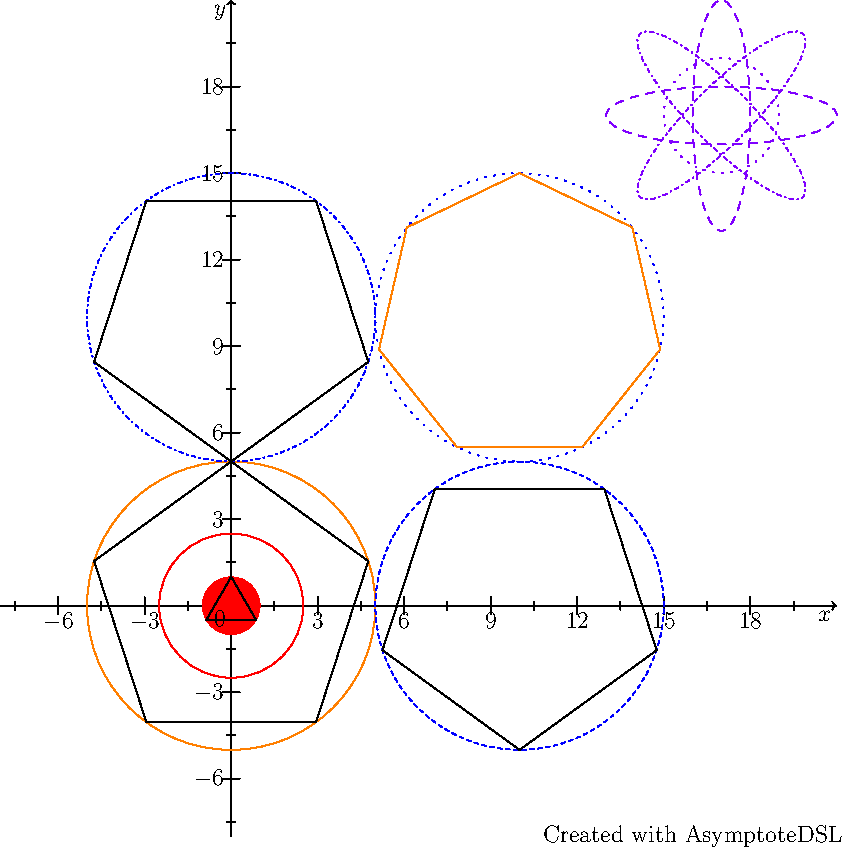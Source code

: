 size(15cm, 15cm);
draw((0.0,-8.0) -- (0.0,21.0), arrow = Arrow(TeXHead), black);
draw((-8.0,0.0) -- (21.0,0.0), arrow = Arrow(TeXHead), black);
label("$x$", (21.0,0.0), align = SW, black);
label("$y$", (0.0,21.0), align = SW, black);
draw((0.29,3.0) -- (-0.29,3.0), black);
draw((3.0,0.29) -- (3.0,-0.29), black);
label("$3$", (0.0,3.0), align = W, black);
label("$3$", (3.0,0.0), align = S, black);
draw((0.29,6.0) -- (-0.29,6.0), black);
draw((6.0,0.29) -- (6.0,-0.29), black);
label("$6$", (0.0,6.0), align = W, black);
label("$6$", (6.0,0.0), align = S, black);
draw((0.29,9.0) -- (-0.29,9.0), black);
draw((9.0,0.29) -- (9.0,-0.29), black);
label("$9$", (0.0,9.0), align = W, black);
label("$9$", (9.0,0.0), align = S, black);
draw((0.29,12.0) -- (-0.29,12.0), black);
draw((12.0,0.29) -- (12.0,-0.29), black);
label("$12$", (0.0,12.0), align = W, black);
label("$12$", (12.0,0.0), align = S, black);
draw((0.29,15.0) -- (-0.29,15.0), black);
draw((15.0,0.29) -- (15.0,-0.29), black);
label("$15$", (0.0,15.0), align = W, black);
label("$15$", (15.0,0.0), align = S, black);
draw((0.29,18.0) -- (-0.29,18.0), black);
draw((18.0,0.29) -- (18.0,-0.29), black);
label("$18$", (0.0,18.0), align = W, black);
label("$18$", (18.0,0.0), align = S, black);
draw((0.29,-3.0) -- (-0.29,-3.0), black);
draw((-3.0,0.29) -- (-3.0,-0.29), black);
label("$-3$", (0.0,-3.0), align = W, black);
label("$-3$", (-3.0,0.0), align = S, black);
draw((0.29,-6.0) -- (-0.29,-6.0), black);
draw((-6.0,0.29) -- (-6.0,-0.29), black);
label("$-6$", (0.0,-6.0), align = W, black);
label("$-6$", (-6.0,0.0), align = S, black);
label("$0$", (0.0,0.0), align = SW, black);
draw((0.145,1.5) -- (-0.145,1.5), black);
draw((1.5,0.145) -- (1.5,-0.145), black);
draw((0.145,3.0) -- (-0.145,3.0), black);
draw((3.0,0.145) -- (3.0,-0.145), black);
draw((0.145,4.5) -- (-0.145,4.5), black);
draw((4.5,0.145) -- (4.5,-0.145), black);
draw((0.145,6.0) -- (-0.145,6.0), black);
draw((6.0,0.145) -- (6.0,-0.145), black);
draw((0.145,7.5) -- (-0.145,7.5), black);
draw((7.5,0.145) -- (7.5,-0.145), black);
draw((0.145,9.0) -- (-0.145,9.0), black);
draw((9.0,0.145) -- (9.0,-0.145), black);
draw((0.145,10.5) -- (-0.145,10.5), black);
draw((10.5,0.145) -- (10.5,-0.145), black);
draw((0.145,12.0) -- (-0.145,12.0), black);
draw((12.0,0.145) -- (12.0,-0.145), black);
draw((0.145,13.5) -- (-0.145,13.5), black);
draw((13.5,0.145) -- (13.5,-0.145), black);
draw((0.145,15.0) -- (-0.145,15.0), black);
draw((15.0,0.145) -- (15.0,-0.145), black);
draw((0.145,16.5) -- (-0.145,16.5), black);
draw((16.5,0.145) -- (16.5,-0.145), black);
draw((0.145,18.0) -- (-0.145,18.0), black);
draw((18.0,0.145) -- (18.0,-0.145), black);
draw((0.145,19.5) -- (-0.145,19.5), black);
draw((19.5,0.145) -- (19.5,-0.145), black);
draw((0.145,-1.5) -- (-0.145,-1.5), black);
draw((-1.5,0.145) -- (-1.5,-0.145), black);
draw((0.145,-3.0) -- (-0.145,-3.0), black);
draw((-3.0,0.145) -- (-3.0,-0.145), black);
draw((0.145,-4.5) -- (-0.145,-4.5), black);
draw((-4.5,0.145) -- (-4.5,-0.145), black);
draw((0.145,-6.0) -- (-0.145,-6.0), black);
draw((-6.0,0.145) -- (-6.0,-0.145), black);
draw((0.145,-7.5) -- (-0.145,-7.5), black);
draw((-7.5,0.145) -- (-7.5,-0.145), black);
fill(unitcircle, red);
draw(scale(5.0) * unitcircle, orange);
draw(scale(2.5) * unitcircle, red);
draw(shift(0.0, 10.0) * scale(5.0) * unitcircle, blue+linetype("1 4 4 4"));
draw(shift(10.0, 10.0) * scale(5.0) * unitcircle, blue+linetype("1 8"));
draw(shift(10.0, 0.0) * scale(5.0) * unitcircle, blue+linetype("4 4"));
draw(polygon(3), black);
draw(scale(5.0) * polygon(5), black);
draw(shift(10.0, 10.0) * scale(5.0) * polygon(7), orange);
draw(shift(10.0, 0.0) * scale(5.0) * rotate(36.0) * polygon(5), black);
draw(shift(0.0, 10.0) * scale(5.0) * rotate(-36.0) * polygon(5), black);
draw(circle((17.0,17.0), 2.0), purple+linetype("1 8"));
draw(shift(17.0, 17.0) * yscale(0.5) * xscale(2.0) * circle((0.0,0.0), 2.0), purple+linetype("8 8"));
draw(shift(17.0, 17.0) * yscale(4.0) * circle((0.0,0.0), 1.0), purple+linetype("8 8"));
draw(shift(17.0, 17.0) * rotate(45.0) * xscale(0.25) * circle((0.0,0.0), 4.0), purple+linetype("1 4 4 4"));
draw(shift(17.0, 17.0) * rotate(-45.0) * xscale(0.25) * circle((0.0,0.0), 4.0), purple+linetype("1 4 4 4"));
label("Created with AsymptoteDSL", (16.0,-8.0), align = NoAlign, black);
